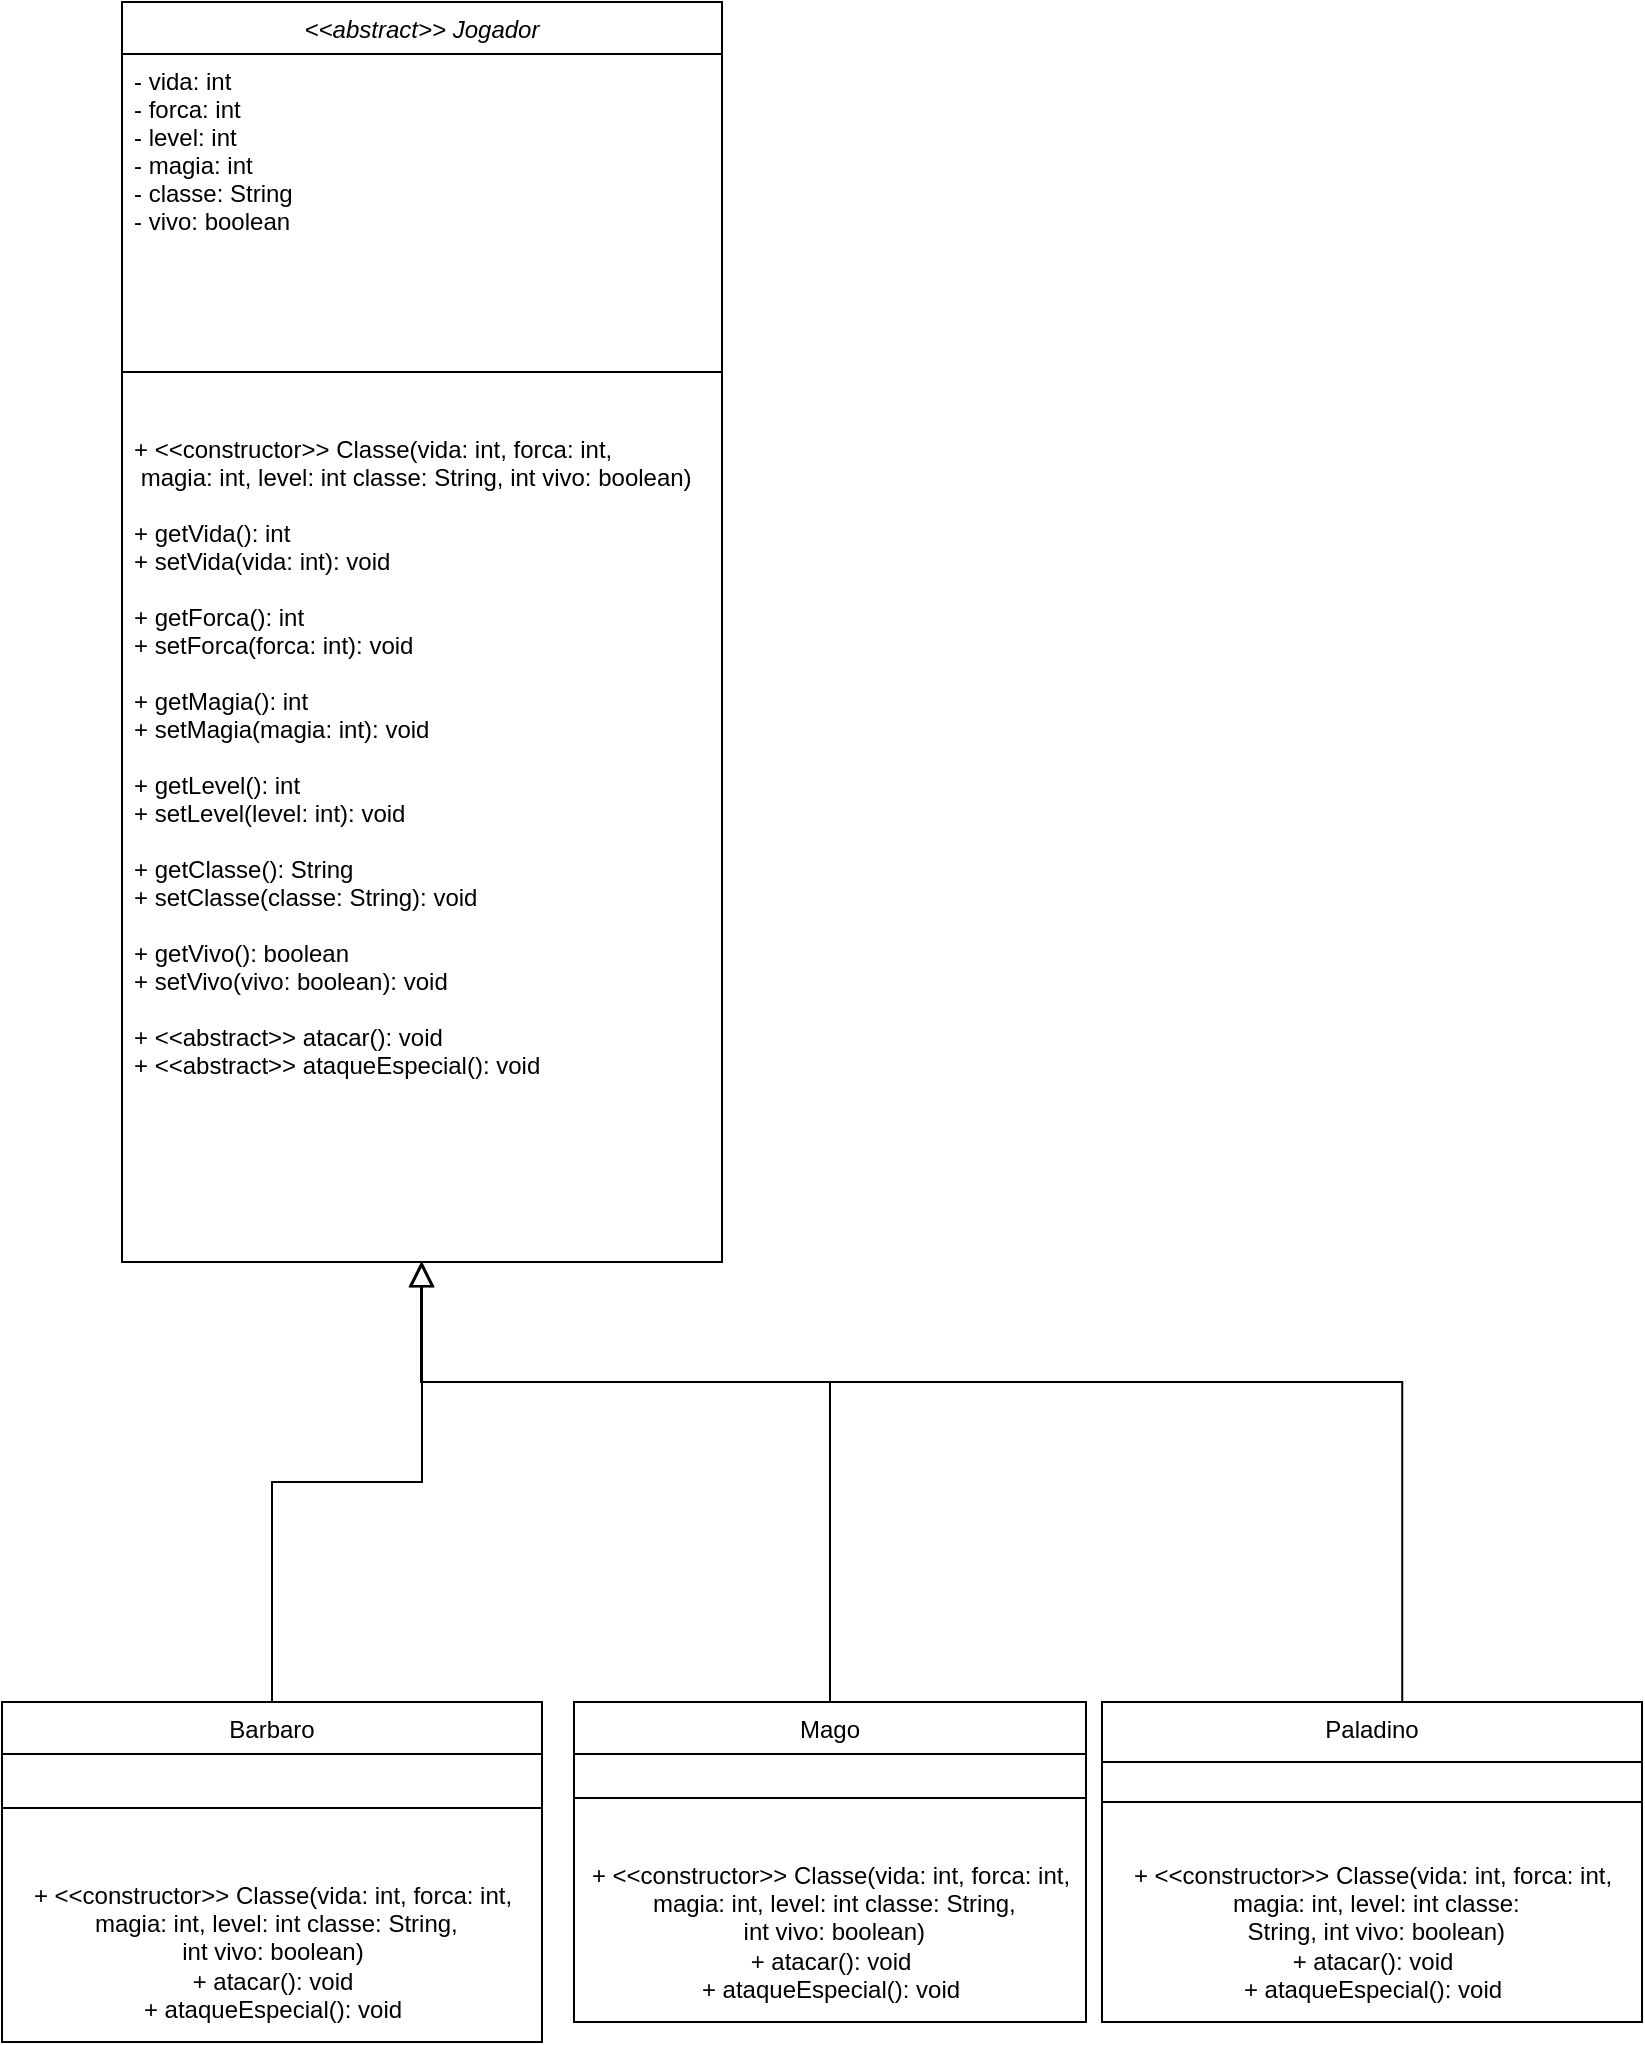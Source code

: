 <mxfile version="21.6.9" type="github">
  <diagram id="C5RBs43oDa-KdzZeNtuy" name="Page-1">
    <mxGraphModel dx="714" dy="789" grid="1" gridSize="10" guides="1" tooltips="1" connect="1" arrows="1" fold="1" page="1" pageScale="1" pageWidth="827" pageHeight="1169" math="0" shadow="0">
      <root>
        <mxCell id="WIyWlLk6GJQsqaUBKTNV-0" />
        <mxCell id="WIyWlLk6GJQsqaUBKTNV-1" parent="WIyWlLk6GJQsqaUBKTNV-0" />
        <mxCell id="zkfFHV4jXpPFQw0GAbJ--0" value="&lt;&lt;abstract&gt;&gt; Jogador" style="swimlane;fontStyle=2;align=center;verticalAlign=top;childLayout=stackLayout;horizontal=1;startSize=26;horizontalStack=0;resizeParent=1;resizeLast=0;collapsible=1;marginBottom=0;rounded=0;shadow=0;strokeWidth=1;" parent="WIyWlLk6GJQsqaUBKTNV-1" vertex="1">
          <mxGeometry x="60" y="90" width="300" height="630" as="geometry">
            <mxRectangle x="230" y="140" width="160" height="26" as="alternateBounds" />
          </mxGeometry>
        </mxCell>
        <mxCell id="zkfFHV4jXpPFQw0GAbJ--1" value="- vida: int&#xa;- forca: int&#xa;- level: int&#xa;- magia: int&#xa;- classe: String&#xa;- vivo: boolean&#xa;" style="text;align=left;verticalAlign=top;spacingLeft=4;spacingRight=4;overflow=hidden;rotatable=0;points=[[0,0.5],[1,0.5]];portConstraint=eastwest;" parent="zkfFHV4jXpPFQw0GAbJ--0" vertex="1">
          <mxGeometry y="26" width="300" height="134" as="geometry" />
        </mxCell>
        <mxCell id="zkfFHV4jXpPFQw0GAbJ--4" value="" style="line;html=1;strokeWidth=1;align=left;verticalAlign=middle;spacingTop=-1;spacingLeft=3;spacingRight=3;rotatable=0;labelPosition=right;points=[];portConstraint=eastwest;" parent="zkfFHV4jXpPFQw0GAbJ--0" vertex="1">
          <mxGeometry y="160" width="300" height="50" as="geometry" />
        </mxCell>
        <mxCell id="scksYL7C6AwYXF34kM0y-10" value="" style="endArrow=block;endSize=10;endFill=0;shadow=0;strokeWidth=1;rounded=0;edgeStyle=elbowEdgeStyle;elbow=vertical;exitX=0.556;exitY=0;exitDx=0;exitDy=0;exitPerimeter=0;" edge="1" parent="zkfFHV4jXpPFQw0GAbJ--0" source="scksYL7C6AwYXF34kM0y-0">
          <mxGeometry width="160" relative="1" as="geometry">
            <mxPoint x="413" y="830" as="sourcePoint" />
            <mxPoint x="150" y="630" as="targetPoint" />
            <Array as="points">
              <mxPoint x="290" y="690" />
            </Array>
          </mxGeometry>
        </mxCell>
        <mxCell id="zkfFHV4jXpPFQw0GAbJ--5" value="+ &lt;&lt;constructor&gt;&gt; Classe(vida: int, forca: int,&#xa; magia: int, level: int classe: String, int vivo: boolean)&#xa;&#xa;+ getVida(): int&#xa;+ setVida(vida: int): void&#xa;&#xa;+ getForca(): int&#xa;+ setForca(forca: int): void&#xa;&#xa;+ getMagia(): int&#xa;+ setMagia(magia: int): void&#xa;&#xa;+ getLevel(): int&#xa;+ setLevel(level: int): void&#xa;&#xa;+ getClasse(): String&#xa;+ setClasse(classe: String): void&#xa;&#xa;+ getVivo(): boolean&#xa;+ setVivo(vivo: boolean): void&#xa;&#xa;+ &lt;&lt;abstract&gt;&gt; atacar(): void&#xa;+ &lt;&lt;abstract&gt;&gt; ataqueEspecial(): void&#xa;" style="text;align=left;verticalAlign=top;spacingLeft=4;spacingRight=4;overflow=hidden;rotatable=0;points=[[0,0.5],[1,0.5]];portConstraint=eastwest;" parent="zkfFHV4jXpPFQw0GAbJ--0" vertex="1">
          <mxGeometry y="210" width="300" height="420" as="geometry" />
        </mxCell>
        <mxCell id="zkfFHV4jXpPFQw0GAbJ--6" value="Barbaro&#xa;" style="swimlane;fontStyle=0;align=center;verticalAlign=top;childLayout=stackLayout;horizontal=1;startSize=26;horizontalStack=0;resizeParent=1;resizeLast=0;collapsible=1;marginBottom=0;rounded=0;shadow=0;strokeWidth=1;" parent="WIyWlLk6GJQsqaUBKTNV-1" vertex="1">
          <mxGeometry y="940" width="270" height="170" as="geometry">
            <mxRectangle x="130" y="380" width="160" height="26" as="alternateBounds" />
          </mxGeometry>
        </mxCell>
        <mxCell id="zkfFHV4jXpPFQw0GAbJ--9" value="" style="line;html=1;strokeWidth=1;align=left;verticalAlign=middle;spacingTop=-1;spacingLeft=3;spacingRight=3;rotatable=0;labelPosition=right;points=[];portConstraint=eastwest;" parent="zkfFHV4jXpPFQw0GAbJ--6" vertex="1">
          <mxGeometry y="26" width="270" height="54" as="geometry" />
        </mxCell>
        <mxCell id="scksYL7C6AwYXF34kM0y-8" value="+ &amp;lt;&amp;lt;constructor&amp;gt;&amp;gt; Classe(vida: int, forca: int,&lt;br style=&quot;border-color: var(--border-color); padding: 0px; margin: 0px; text-align: left;&quot;&gt;&lt;span style=&quot;text-align: left;&quot;&gt;&amp;nbsp;magia: int, level: int classe: String, &lt;br&gt;int vivo: boolean)&lt;/span&gt;&lt;br&gt;+ atacar(): void&lt;br&gt;+ ataqueEspecial(): void" style="text;html=1;align=center;verticalAlign=middle;resizable=0;points=[];autosize=1;strokeColor=none;fillColor=none;" vertex="1" parent="zkfFHV4jXpPFQw0GAbJ--6">
          <mxGeometry y="80" width="270" height="90" as="geometry" />
        </mxCell>
        <mxCell id="zkfFHV4jXpPFQw0GAbJ--12" value="" style="endArrow=block;endSize=10;endFill=0;shadow=0;strokeWidth=1;rounded=0;edgeStyle=elbowEdgeStyle;elbow=vertical;exitX=0.5;exitY=0;exitDx=0;exitDy=0;" parent="WIyWlLk6GJQsqaUBKTNV-1" source="zkfFHV4jXpPFQw0GAbJ--6" edge="1">
          <mxGeometry width="160" relative="1" as="geometry">
            <mxPoint x="100" y="960" as="sourcePoint" />
            <mxPoint x="210" y="720" as="targetPoint" />
          </mxGeometry>
        </mxCell>
        <mxCell id="zkfFHV4jXpPFQw0GAbJ--13" value="Mago" style="swimlane;fontStyle=0;align=center;verticalAlign=top;childLayout=stackLayout;horizontal=1;startSize=26;horizontalStack=0;resizeParent=1;resizeLast=0;collapsible=1;marginBottom=0;rounded=0;shadow=0;strokeWidth=1;" parent="WIyWlLk6GJQsqaUBKTNV-1" vertex="1">
          <mxGeometry x="286" y="940" width="256" height="160" as="geometry">
            <mxRectangle x="340" y="380" width="170" height="26" as="alternateBounds" />
          </mxGeometry>
        </mxCell>
        <mxCell id="zkfFHV4jXpPFQw0GAbJ--15" value="" style="line;html=1;strokeWidth=1;align=left;verticalAlign=middle;spacingTop=-1;spacingLeft=3;spacingRight=3;rotatable=0;labelPosition=right;points=[];portConstraint=eastwest;" parent="zkfFHV4jXpPFQw0GAbJ--13" vertex="1">
          <mxGeometry y="26" width="256" height="44" as="geometry" />
        </mxCell>
        <mxCell id="scksYL7C6AwYXF34kM0y-4" value="+ &amp;lt;&amp;lt;constructor&amp;gt;&amp;gt; Classe(vida: int, forca: int,&lt;br style=&quot;border-color: var(--border-color); padding: 0px; margin: 0px; text-align: left;&quot;&gt;&lt;span style=&quot;text-align: left;&quot;&gt;&amp;nbsp;magia: int, level: int classe: String,&lt;br&gt;&amp;nbsp;int vivo: boolean)&lt;br&gt;&lt;/span&gt;+ atacar(): void&lt;br&gt;+ ataqueEspecial(): void" style="text;html=1;align=center;verticalAlign=middle;resizable=0;points=[];autosize=1;strokeColor=none;fillColor=none;" vertex="1" parent="zkfFHV4jXpPFQw0GAbJ--13">
          <mxGeometry y="70" width="256" height="90" as="geometry" />
        </mxCell>
        <mxCell id="zkfFHV4jXpPFQw0GAbJ--16" value="" style="endArrow=block;endSize=10;endFill=0;shadow=0;strokeWidth=1;rounded=0;edgeStyle=elbowEdgeStyle;elbow=vertical;exitX=0.5;exitY=0;exitDx=0;exitDy=0;" parent="WIyWlLk6GJQsqaUBKTNV-1" source="zkfFHV4jXpPFQw0GAbJ--13" edge="1">
          <mxGeometry width="160" relative="1" as="geometry">
            <mxPoint x="209.5" y="960" as="sourcePoint" />
            <mxPoint x="209.5" y="720" as="targetPoint" />
            <Array as="points">
              <mxPoint x="280" y="780" />
              <mxPoint x="209.5" y="760" />
            </Array>
          </mxGeometry>
        </mxCell>
        <mxCell id="scksYL7C6AwYXF34kM0y-0" value="Paladino" style="swimlane;fontStyle=0;align=center;verticalAlign=top;childLayout=stackLayout;horizontal=1;startSize=30;horizontalStack=0;resizeParent=1;resizeLast=0;collapsible=1;marginBottom=0;rounded=0;shadow=0;strokeWidth=1;" vertex="1" parent="WIyWlLk6GJQsqaUBKTNV-1">
          <mxGeometry x="550" y="940" width="270" height="160" as="geometry">
            <mxRectangle x="340" y="380" width="170" height="26" as="alternateBounds" />
          </mxGeometry>
        </mxCell>
        <mxCell id="scksYL7C6AwYXF34kM0y-2" value="" style="line;html=1;strokeWidth=1;align=left;verticalAlign=middle;spacingTop=-1;spacingLeft=3;spacingRight=3;rotatable=0;labelPosition=right;points=[];portConstraint=eastwest;" vertex="1" parent="scksYL7C6AwYXF34kM0y-0">
          <mxGeometry y="30" width="270" height="40" as="geometry" />
        </mxCell>
        <mxCell id="scksYL7C6AwYXF34kM0y-9" value="+ &amp;lt;&amp;lt;constructor&amp;gt;&amp;gt; Classe(vida: int, forca: int,&lt;br style=&quot;border-color: var(--border-color); padding: 0px; margin: 0px; text-align: left;&quot;&gt;&lt;span style=&quot;text-align: left;&quot;&gt;&amp;nbsp;magia: int, level: int classe:&lt;br&gt;&amp;nbsp;String, int vivo: boolean)&lt;/span&gt;&lt;br&gt;+ atacar(): void&lt;br&gt;+ ataqueEspecial(): void" style="text;html=1;align=center;verticalAlign=middle;resizable=0;points=[];autosize=1;strokeColor=none;fillColor=none;" vertex="1" parent="scksYL7C6AwYXF34kM0y-0">
          <mxGeometry y="70" width="270" height="90" as="geometry" />
        </mxCell>
      </root>
    </mxGraphModel>
  </diagram>
</mxfile>
